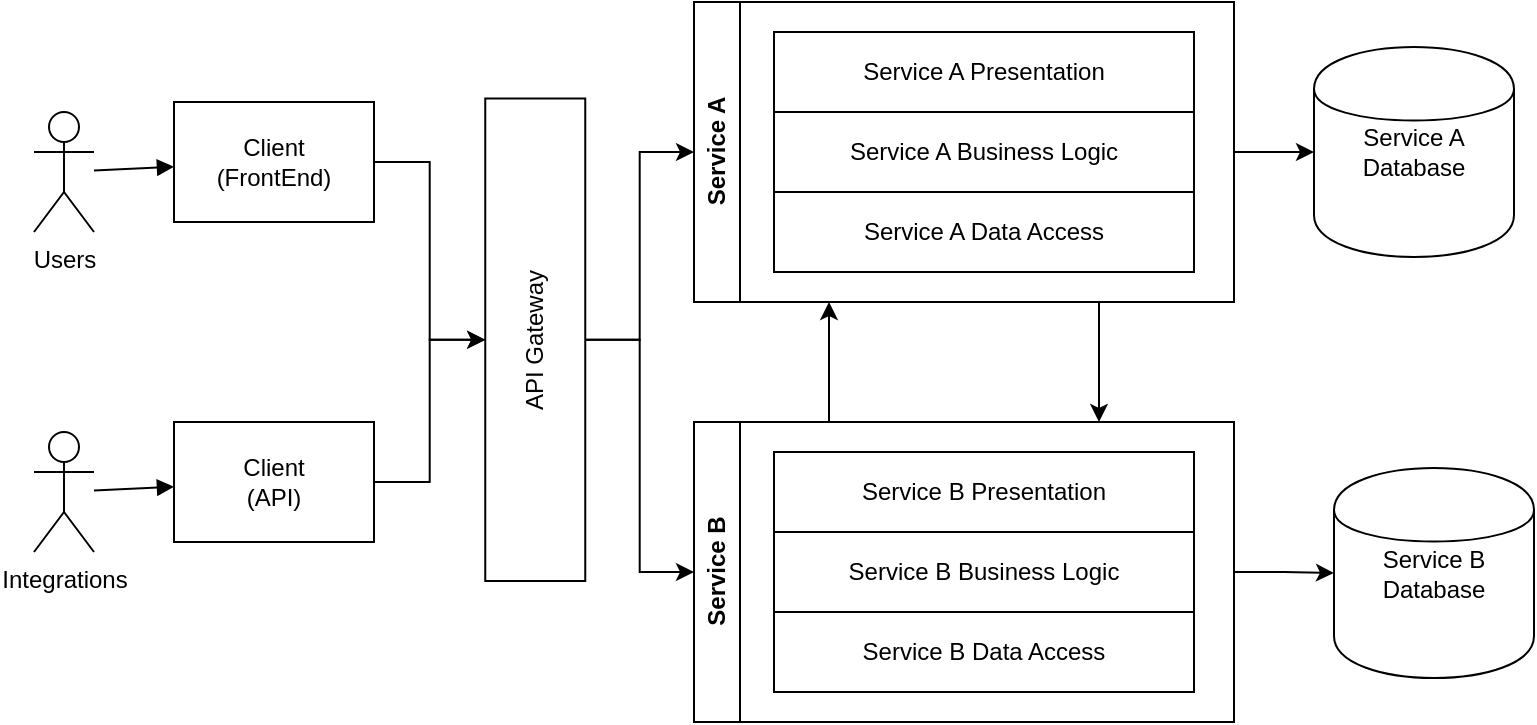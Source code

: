 <mxfile version="26.2.10">
  <diagram name="Microservices Architecture" id="microservices-arch">
    <mxGraphModel dx="1806" dy="682" grid="1" gridSize="10" guides="1" tooltips="1" connect="1" arrows="1" fold="1" page="1" pageScale="1" pageWidth="827" pageHeight="1169" math="0" shadow="0">
      <root>
        <mxCell id="0" />
        <mxCell id="1" parent="0" />
        <mxCell id="9oqtgPrdCQ-4t9hM0V_q-3" style="edgeStyle=orthogonalEdgeStyle;rounded=0;orthogonalLoop=1;jettySize=auto;html=1;entryX=0.5;entryY=1;entryDx=0;entryDy=0;" edge="1" parent="1" source="client1" target="9oqtgPrdCQ-4t9hM0V_q-1">
          <mxGeometry relative="1" as="geometry" />
        </mxCell>
        <mxCell id="client1" value="Client&lt;div&gt;(FrontEnd)&lt;/div&gt;" style="shape=person;whiteSpace=wrap;html=1;" parent="1" vertex="1">
          <mxGeometry x="80" y="80" width="100" height="60" as="geometry" />
        </mxCell>
        <mxCell id="9oqtgPrdCQ-4t9hM0V_q-2" style="edgeStyle=orthogonalEdgeStyle;rounded=0;orthogonalLoop=1;jettySize=auto;html=1;entryX=0.5;entryY=1;entryDx=0;entryDy=0;" edge="1" parent="1" source="client2" target="9oqtgPrdCQ-4t9hM0V_q-1">
          <mxGeometry relative="1" as="geometry" />
        </mxCell>
        <mxCell id="client2" value="Client&lt;div&gt;(API)&lt;/div&gt;" style="shape=person;whiteSpace=wrap;html=1;" parent="1" vertex="1">
          <mxGeometry x="80" y="240" width="100" height="60" as="geometry" />
        </mxCell>
        <mxCell id="actor1" value="Users" style="shape=umlActor;verticalLabelPosition=bottom;verticalAlign=top;html=1;" parent="1" vertex="1">
          <mxGeometry x="10" y="85" width="30" height="60" as="geometry" />
        </mxCell>
        <mxCell id="actor2" value="Integrations" style="shape=umlActor;verticalLabelPosition=bottom;verticalAlign=top;html=1;" parent="1" vertex="1">
          <mxGeometry x="10" y="245" width="30" height="60" as="geometry" />
        </mxCell>
        <mxCell id="edge1" style="endArrow=block;html=1;" parent="1" source="actor1" target="client1" edge="1">
          <mxGeometry relative="1" as="geometry" />
        </mxCell>
        <mxCell id="edge2" style="endArrow=block;html=1;" parent="1" source="actor2" target="client2" edge="1">
          <mxGeometry relative="1" as="geometry" />
        </mxCell>
        <mxCell id="saDB" value="Service A&lt;div&gt;Database&lt;/div&gt;" style="shape=cylinder;whiteSpace=wrap;html=1;" parent="1" vertex="1">
          <mxGeometry x="650" y="52.5" width="100" height="105" as="geometry" />
        </mxCell>
        <mxCell id="sbDB" value="Service B&lt;div&gt;Database&lt;/div&gt;" style="shape=cylinder;whiteSpace=wrap;html=1;" parent="1" vertex="1">
          <mxGeometry x="660" y="263" width="100" height="105" as="geometry" />
        </mxCell>
        <mxCell id="9oqtgPrdCQ-4t9hM0V_q-14" style="edgeStyle=orthogonalEdgeStyle;rounded=0;orthogonalLoop=1;jettySize=auto;html=1;entryX=0;entryY=0.5;entryDx=0;entryDy=0;" edge="1" parent="1" source="9oqtgPrdCQ-4t9hM0V_q-1" target="9oqtgPrdCQ-4t9hM0V_q-4">
          <mxGeometry relative="1" as="geometry" />
        </mxCell>
        <mxCell id="9oqtgPrdCQ-4t9hM0V_q-15" style="edgeStyle=orthogonalEdgeStyle;rounded=0;orthogonalLoop=1;jettySize=auto;html=1;entryX=0;entryY=0.5;entryDx=0;entryDy=0;" edge="1" parent="1" source="9oqtgPrdCQ-4t9hM0V_q-1" target="9oqtgPrdCQ-4t9hM0V_q-5">
          <mxGeometry relative="1" as="geometry" />
        </mxCell>
        <mxCell id="9oqtgPrdCQ-4t9hM0V_q-1" value="API Gateway" style="rounded=0;whiteSpace=wrap;html=1;direction=west;rotation=270;" vertex="1" parent="1">
          <mxGeometry x="140" y="173.88" width="241.25" height="50" as="geometry" />
        </mxCell>
        <mxCell id="9oqtgPrdCQ-4t9hM0V_q-9" style="edgeStyle=orthogonalEdgeStyle;rounded=0;orthogonalLoop=1;jettySize=auto;html=1;" edge="1" parent="1" source="9oqtgPrdCQ-4t9hM0V_q-4" target="saDB">
          <mxGeometry relative="1" as="geometry" />
        </mxCell>
        <mxCell id="9oqtgPrdCQ-4t9hM0V_q-13" style="edgeStyle=orthogonalEdgeStyle;rounded=0;orthogonalLoop=1;jettySize=auto;html=1;exitX=0.75;exitY=1;exitDx=0;exitDy=0;entryX=0.75;entryY=0;entryDx=0;entryDy=0;" edge="1" parent="1" source="9oqtgPrdCQ-4t9hM0V_q-4" target="9oqtgPrdCQ-4t9hM0V_q-5">
          <mxGeometry relative="1" as="geometry" />
        </mxCell>
        <mxCell id="9oqtgPrdCQ-4t9hM0V_q-4" value="Service A" style="swimlane;whiteSpace=wrap;html=1;horizontal=0;container=0;" vertex="1" parent="1">
          <mxGeometry x="340" y="30" width="270" height="150" as="geometry" />
        </mxCell>
        <mxCell id="sa1" value="Service A Presentation" style="shape=rectangle;whiteSpace=wrap;html=1;" parent="9oqtgPrdCQ-4t9hM0V_q-4" vertex="1">
          <mxGeometry x="40" y="15" width="210" height="40" as="geometry" />
        </mxCell>
        <mxCell id="sa2" value="Service A Business Logic" style="shape=rectangle;whiteSpace=wrap;html=1;" parent="9oqtgPrdCQ-4t9hM0V_q-4" vertex="1">
          <mxGeometry x="40" y="55" width="210" height="40" as="geometry" />
        </mxCell>
        <mxCell id="sa3" value="Service A Data Access" style="shape=rectangle;whiteSpace=wrap;html=1;" parent="9oqtgPrdCQ-4t9hM0V_q-4" vertex="1">
          <mxGeometry x="40" y="95" width="210" height="40" as="geometry" />
        </mxCell>
        <mxCell id="9oqtgPrdCQ-4t9hM0V_q-10" style="edgeStyle=orthogonalEdgeStyle;rounded=0;orthogonalLoop=1;jettySize=auto;html=1;" edge="1" parent="1" source="9oqtgPrdCQ-4t9hM0V_q-5" target="sbDB">
          <mxGeometry relative="1" as="geometry" />
        </mxCell>
        <mxCell id="9oqtgPrdCQ-4t9hM0V_q-12" style="edgeStyle=orthogonalEdgeStyle;rounded=0;orthogonalLoop=1;jettySize=auto;html=1;exitX=0.25;exitY=0;exitDx=0;exitDy=0;entryX=0.25;entryY=1;entryDx=0;entryDy=0;" edge="1" parent="1" source="9oqtgPrdCQ-4t9hM0V_q-5" target="9oqtgPrdCQ-4t9hM0V_q-4">
          <mxGeometry relative="1" as="geometry" />
        </mxCell>
        <mxCell id="9oqtgPrdCQ-4t9hM0V_q-5" value="Service B" style="swimlane;whiteSpace=wrap;html=1;horizontal=0;container=0;" vertex="1" parent="1">
          <mxGeometry x="340" y="240" width="270" height="150" as="geometry" />
        </mxCell>
        <mxCell id="9oqtgPrdCQ-4t9hM0V_q-6" value="Service B Presentation" style="shape=rectangle;whiteSpace=wrap;html=1;" vertex="1" parent="9oqtgPrdCQ-4t9hM0V_q-5">
          <mxGeometry x="40" y="15" width="210" height="40" as="geometry" />
        </mxCell>
        <mxCell id="9oqtgPrdCQ-4t9hM0V_q-7" value="Service B Business Logic" style="shape=rectangle;whiteSpace=wrap;html=1;" vertex="1" parent="9oqtgPrdCQ-4t9hM0V_q-5">
          <mxGeometry x="40" y="55" width="210" height="40" as="geometry" />
        </mxCell>
        <mxCell id="9oqtgPrdCQ-4t9hM0V_q-8" value="Service B Data Access" style="shape=rectangle;whiteSpace=wrap;html=1;" vertex="1" parent="9oqtgPrdCQ-4t9hM0V_q-5">
          <mxGeometry x="40" y="95" width="210" height="40" as="geometry" />
        </mxCell>
      </root>
    </mxGraphModel>
  </diagram>
</mxfile>
